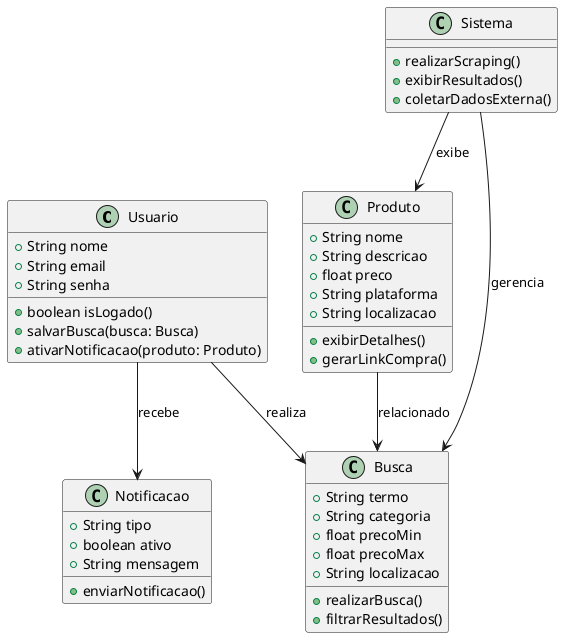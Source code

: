 @startuml name

' Definindo a classe Usuario
class Usuario {
  +String nome
  +String email
  +String senha
  +boolean isLogado()
  +salvarBusca(busca: Busca)
  +ativarNotificacao(produto: Produto)
}

' Definindo a classe Produto
class Produto {
  +String nome
  +String descricao
  +float preco
  +String plataforma
  +String localizacao
  +exibirDetalhes()
  +gerarLinkCompra()
}

' Definindo a classe Busca
class Busca {
  +String termo
  +String categoria
  +float precoMin
  +float precoMax
  +String localizacao
  +realizarBusca()
  +filtrarResultados()
}

' Definindo a classe Notificacao
class Notificacao {
  +String tipo
  +boolean ativo
  +String mensagem
  +enviarNotificacao()
}

' Definindo a classe Sistema
class Sistema {
  +realizarScraping()
  +exibirResultados()
  +coletarDadosExterna()
}

' Relacionamentos
Usuario --> Busca : "realiza"
Usuario --> Notificacao : "recebe"
Sistema --> Produto : "exibe"
Sistema --> Busca : "gerencia"
Produto --> Busca : "relacionado"

@enduml